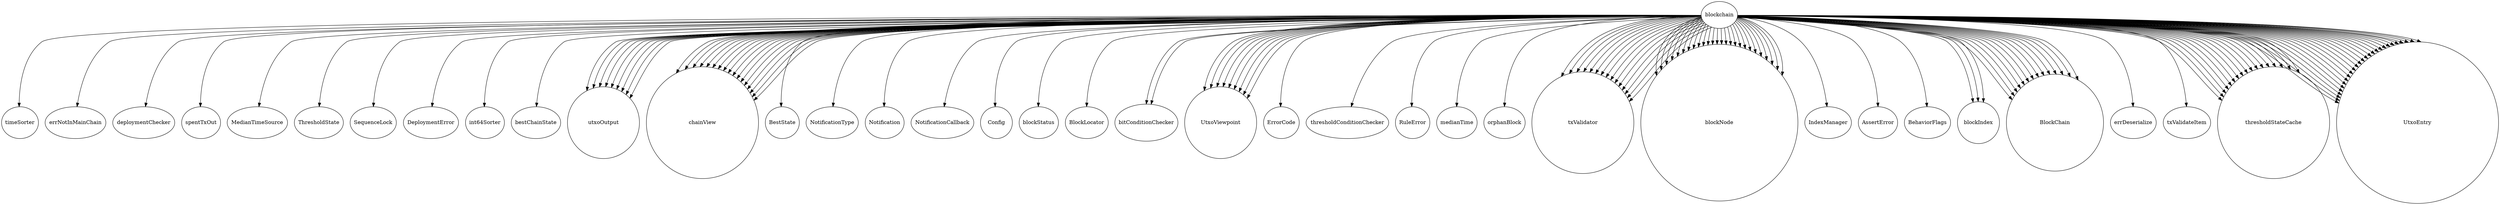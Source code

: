 digraph graphname {
842433680320 [width=1] [height=1] [label="blockchain"];
158183 [width=1.1851851851851811] [height=1.1851851851851811] [label="timeSorter"];
111310 [width=1.1851851851851811] [height=1.1851851851851811] [label="errNotInMainChain"];
303213 [width=1.1851851851851811] [height=1.1851851851851811] [label="deploymentChecker"];
116860 [width=1.1851851851851811] [height=1.1851851851851811] [label="spentTxOut"];
197980 [width=1.1851851851851811] [height=1.1851851851851811] [label="MedianTimeSource"];
98051 [width=1.1851851851851811] [height=1.1851851851851811] [label="ThresholdState"];
32302 [width=1.1851851851851811] [height=1.1851851851851811] [label="SequenceLock"];
163232 [width=1.1851851851851811] [height=1.1851851851851811] [label="DeploymentError"];
198593 [width=1.1851851851851811] [height=1.1851851851851811] [label="int64Sorter"];
146392 [width=1.1851851851851811] [height=1.1851851851851811] [label="bestChainState"];
175312 [width=2.666666666666665] [height=2.666666666666665] [label="utxoOutput"];
286152 [width=4.148148148148145] [height=4.148148148148145] [label="chainView"];
21643 [width=1.1851851851851811] [height=1.1851851851851811] [label="BestState"];
224894 [width=1.1851851851851811] [height=1.1851851851851811] [label="NotificationType"];
226504 [width=1.1851851851851811] [height=1.1851851851851811] [label="Notification"];
225037 [width=1.1851851851851811] [height=1.1851851851851811] [label="NotificationCallback"];
73445 [width=1.1851851851851811] [height=1.1851851851851811] [label="Config"];
204836 [width=1.1851851851851811] [height=1.1851851851851811] [label="blockStatus"];
20846 [width=1.1851851851851811] [height=1.1851851851851811] [label="BlockLocator"];
300296 [width=1.3703703703703711] [height=1.3703703703703711] [label="bitConditionChecker"];
180713 [width=2.666666666666665] [height=2.666666666666665] [label="UtxoViewpoint"];
163873 [width=1.1851851851851811] [height=1.1851851851851811] [label="ErrorCode"];
99927 [width=1.1851851851851811] [height=1.1851851851851811] [label="thresholdConditionChecker"];
173714 [width=1.1851851851851811] [height=1.1851851851851811] [label="RuleError"];
199451 [width=1.1851851851851811] [height=1.1851851851851811] [label="medianTime"];
21047 [width=1.1851851851851811] [height=1.1851851851851811] [label="orphanBlock"];
88302 [width=3.7777777777777737] [height=3.7777777777777737] [label="txValidator"];
206531 [width=5.8148148148148096] [height=5.8148148148148096] [label="blockNode"];
72665 [width=1.1851851851851811] [height=1.1851851851851811] [label="IndexManager"];
163623 [width=1.1851851851851811] [height=1.1851851851851811] [label="AssertError"];
79281 [width=1.1851851851851811] [height=1.1851851851851811] [label="BehaviorFlags"];
212558 [width=1.555555555555552] [height=1.555555555555552] [label="blockIndex"];
22859 [width=3.5925925925925926] [height=3.5925925925925926] [label="BlockChain"];
111722 [width=1.1851851851851811] [height=1.1851851851851811] [label="errDeserialize"];
87964 [width=1.1851851851851811] [height=1.1851851851851811] [label="txValidateItem"];
101005 [width=4.148148148148145] [height=4.148148148148145] [label="thresholdStateCache"];
176146 [width=6] [height=6] [label="UtxoEntry"];
"842433680320" -> "22859";
"842433680320" -> "286152";
"842433680320" -> "180713";
"842433680320" -> "176146";
"842433680320" -> "101005";
"842433680320" -> "101005";
"842433680320" -> "22859";
"842433680320" -> "300296";
"842433680320" -> "180713";
"842433680320" -> "206531";
"842433680320" -> "88302";
"842433680320" -> "176146";
"842433680320" -> "180713";
"842433680320" -> "146392";
"842433680320" -> "226504";
"842433680320" -> "206531";
"842433680320" -> "88302";
"842433680320" -> "197980";
"842433680320" -> "176146";
"842433680320" -> "176146";
"842433680320" -> "206531";
"842433680320" -> "206531";
"842433680320" -> "180713";
"842433680320" -> "22859";
"842433680320" -> "176146";
"842433680320" -> "175312";
"842433680320" -> "22859";
"842433680320" -> "163873";
"842433680320" -> "176146";
"842433680320" -> "206531";
"842433680320" -> "206531";
"842433680320" -> "88302";
"842433680320" -> "176146";
"842433680320" -> "101005";
"842433680320" -> "176146";
"842433680320" -> "98051";
"842433680320" -> "88302";
"842433680320" -> "286152";
"842433680320" -> "111310";
"842433680320" -> "101005";
"842433680320" -> "88302";
"842433680320" -> "22859";
"842433680320" -> "175312";
"842433680320" -> "176146";
"842433680320" -> "225037";
"842433680320" -> "206531";
"842433680320" -> "22859";
"842433680320" -> "206531";
"842433680320" -> "99927";
"842433680320" -> "180713";
"842433680320" -> "206531";
"842433680320" -> "22859";
"842433680320" -> "286152";
"842433680320" -> "286152";
"842433680320" -> "176146";
"842433680320" -> "206531";
"842433680320" -> "88302";
"842433680320" -> "72665";
"842433680320" -> "22859";
"842433680320" -> "286152";
"842433680320" -> "286152";
"842433680320" -> "286152";
"842433680320" -> "21047";
"842433680320" -> "175312";
"842433680320" -> "206531";
"842433680320" -> "176146";
"842433680320" -> "286152";
"842433680320" -> "32302";
"842433680320" -> "88302";
"842433680320" -> "88302";
"842433680320" -> "163232";
"842433680320" -> "88302";
"842433680320" -> "88302";
"842433680320" -> "101005";
"842433680320" -> "206531";
"842433680320" -> "286152";
"842433680320" -> "101005";
"842433680320" -> "300296";
"842433680320" -> "176146";
"842433680320" -> "176146";
"842433680320" -> "173714";
"842433680320" -> "206531";
"842433680320" -> "212558";
"842433680320" -> "175312";
"842433680320" -> "101005";
"842433680320" -> "286152";
"842433680320" -> "101005";
"842433680320" -> "101005";
"842433680320" -> "88302";
"842433680320" -> "199451";
"842433680320" -> "206531";
"842433680320" -> "101005";
"842433680320" -> "180713";
"842433680320" -> "22859";
"842433680320" -> "176146";
"842433680320" -> "176146";
"842433680320" -> "286152";
"842433680320" -> "176146";
"842433680320" -> "22859";
"842433680320" -> "286152";
"842433680320" -> "206531";
"842433680320" -> "303213";
"842433680320" -> "111722";
"842433680320" -> "206531";
"842433680320" -> "286152";
"842433680320" -> "22859";
"842433680320" -> "88302";
"842433680320" -> "206531";
"842433680320" -> "88302";
"842433680320" -> "73445";
"842433680320" -> "176146";
"842433680320" -> "101005";
"842433680320" -> "158183";
"842433680320" -> "175312";
"842433680320" -> "175312";
"842433680320" -> "286152";
"842433680320" -> "206531";
"842433680320" -> "101005";
"842433680320" -> "22859";
"842433680320" -> "116860";
"842433680320" -> "176146";
"842433680320" -> "212558";
"842433680320" -> "206531";
"842433680320" -> "224894";
"842433680320" -> "22859";
"842433680320" -> "176146";
"842433680320" -> "175312";
"842433680320" -> "176146";
"842433680320" -> "206531";
"842433680320" -> "101005";
"842433680320" -> "180713";
"842433680320" -> "88302";
"842433680320" -> "180713";
"842433680320" -> "176146";
"842433680320" -> "20846";
"842433680320" -> "176146";
"842433680320" -> "101005";
"842433680320" -> "286152";
"842433680320" -> "204836";
"842433680320" -> "206531";
"842433680320" -> "206531";
"842433680320" -> "286152";
"842433680320" -> "175312";
"842433680320" -> "286152";
"842433680320" -> "206531";
"842433680320" -> "198593";
"842433680320" -> "21643";
"842433680320" -> "87964";
"842433680320" -> "176146";
"842433680320" -> "88302";
"842433680320" -> "206531";
"842433680320" -> "176146";
"842433680320" -> "163623";
"842433680320" -> "212558";
"842433680320" -> "101005";
"842433680320" -> "176146";
"842433680320" -> "79281";
"842433680320" -> "180713";
"842433680320" -> "22859";
"842433680320" -> "175312";
"842433680320" -> "101005";
"842433680320" -> "206531";
"842433680320" -> "206531";
"842433680320" -> "176146";
"842433680320" -> "101005";
"842433680320" -> "176146";
}